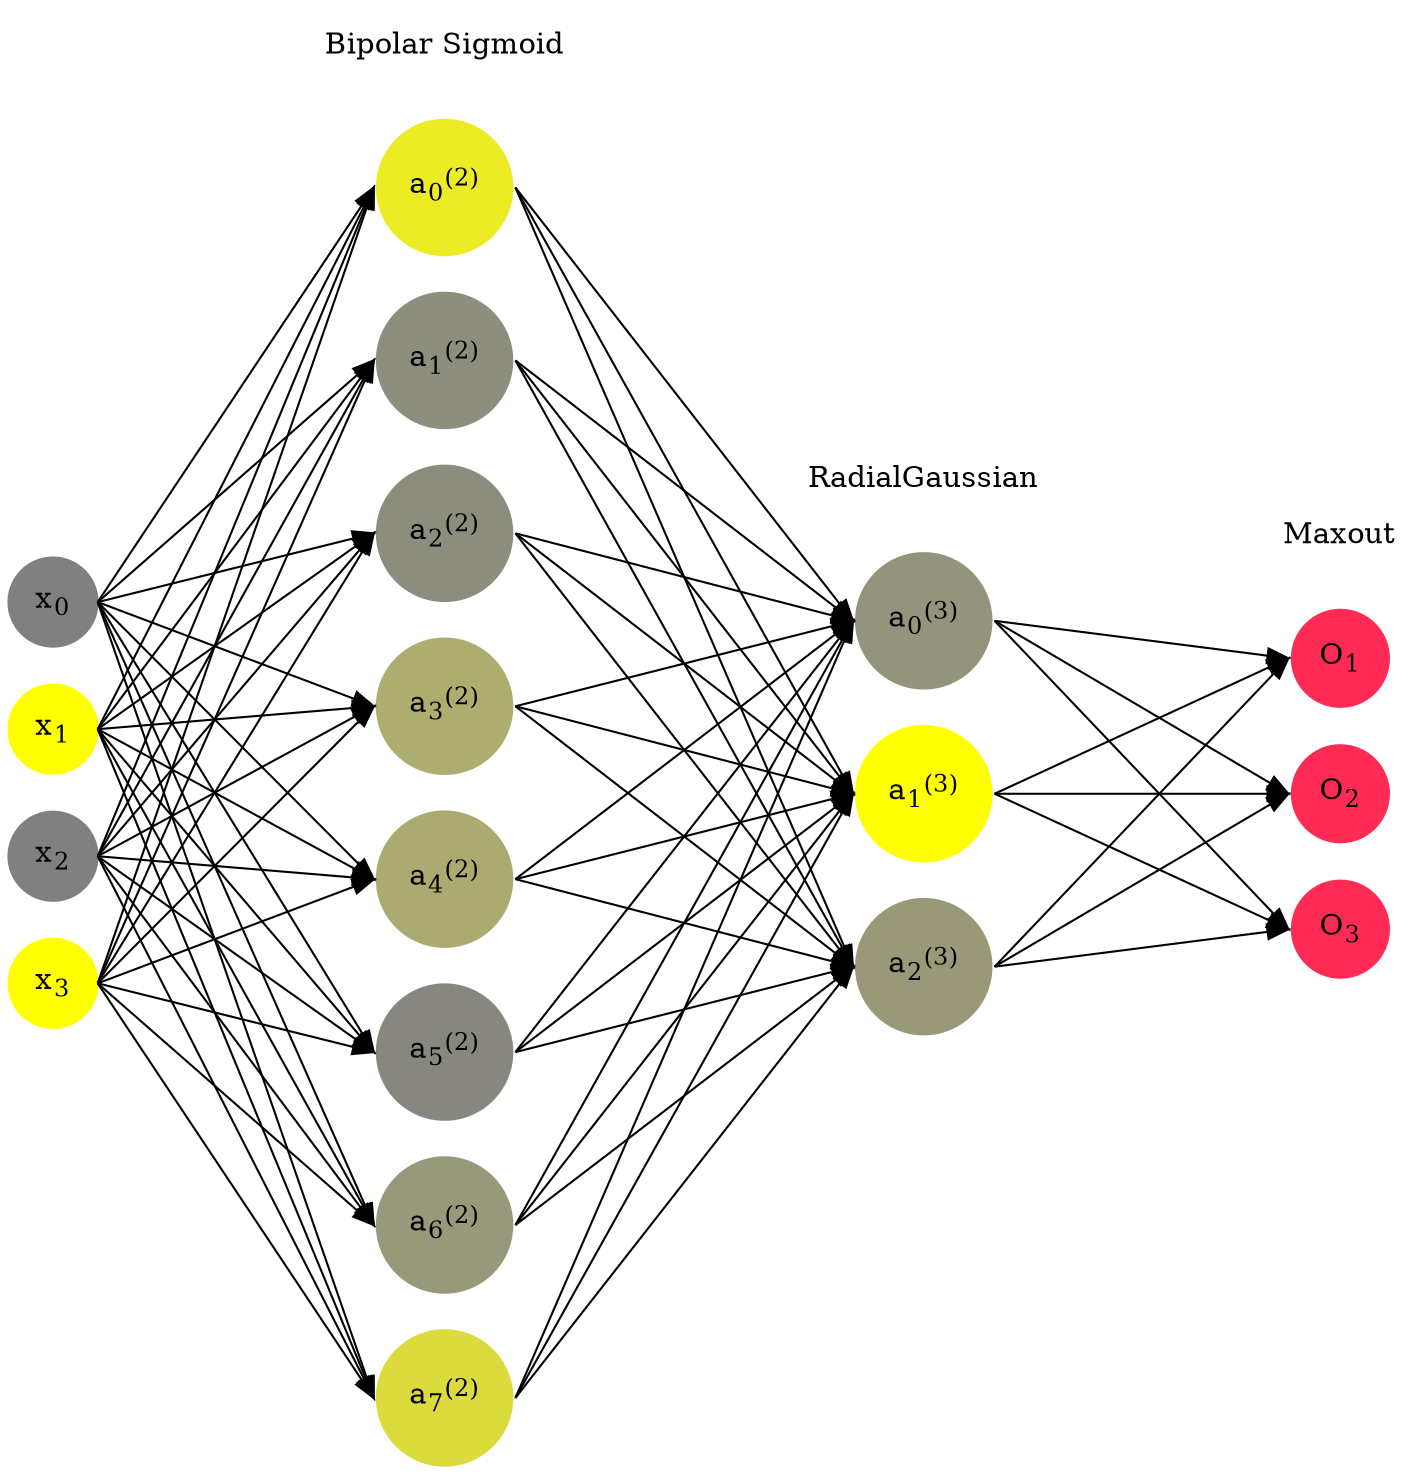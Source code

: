 digraph G {
	rankdir = LR;
	splines=false;
	edge[style=invis];
	ranksep= 1.4;
	{
	node [shape=circle, color="0.1667, 0.0, 0.5", style=filled, fillcolor="0.1667, 0.0, 0.5"];
	x0 [label=<x<sub>0</sub>>];
	}
	{
	node [shape=circle, color="0.1667, 1.0, 1.0", style=filled, fillcolor="0.1667, 1.0, 1.0"];
	x1 [label=<x<sub>1</sub>>];
	}
	{
	node [shape=circle, color="0.1667, 0.0, 0.5", style=filled, fillcolor="0.1667, 0.0, 0.5"];
	x2 [label=<x<sub>2</sub>>];
	}
	{
	node [shape=circle, color="0.1667, 1.0, 1.0", style=filled, fillcolor="0.1667, 1.0, 1.0"];
	x3 [label=<x<sub>3</sub>>];
	}
	{
	node [shape=circle, color="0.1667, 0.846546, 0.923273", style=filled, fillcolor="0.1667, 0.846546, 0.923273"];
	a02 [label=<a<sub>0</sub><sup>(2)</sup>>];
	}
	{
	node [shape=circle, color="0.1667, 0.109534, 0.554767", style=filled, fillcolor="0.1667, 0.109534, 0.554767"];
	a12 [label=<a<sub>1</sub><sup>(2)</sup>>];
	}
	{
	node [shape=circle, color="0.1667, 0.104103, 0.552051", style=filled, fillcolor="0.1667, 0.104103, 0.552051"];
	a22 [label=<a<sub>2</sub><sup>(2)</sup>>];
	}
	{
	node [shape=circle, color="0.1667, 0.357308, 0.678654", style=filled, fillcolor="0.1667, 0.357308, 0.678654"];
	a32 [label=<a<sub>3</sub><sup>(2)</sup>>];
	}
	{
	node [shape=circle, color="0.1667, 0.340869, 0.670434", style=filled, fillcolor="0.1667, 0.340869, 0.670434"];
	a42 [label=<a<sub>4</sub><sup>(2)</sup>>];
	}
	{
	node [shape=circle, color="0.1667, 0.056207, 0.528104", style=filled, fillcolor="0.1667, 0.056207, 0.528104"];
	a52 [label=<a<sub>5</sub><sup>(2)</sup>>];
	}
	{
	node [shape=circle, color="0.1667, 0.195111, 0.597556", style=filled, fillcolor="0.1667, 0.195111, 0.597556"];
	a62 [label=<a<sub>6</sub><sup>(2)</sup>>];
	}
	{
	node [shape=circle, color="0.1667, 0.712749, 0.856375", style=filled, fillcolor="0.1667, 0.712749, 0.856375"];
	a72 [label=<a<sub>7</sub><sup>(2)</sup>>];
	}
	{
	node [shape=circle, color="0.1667, 0.163569, 0.581785", style=filled, fillcolor="0.1667, 0.163569, 0.581785"];
	a03 [label=<a<sub>0</sub><sup>(3)</sup>>];
	}
	{
	node [shape=circle, color="0.1667, 0.997227, 0.998613", style=filled, fillcolor="0.1667, 0.997227, 0.998613"];
	a13 [label=<a<sub>1</sub><sup>(3)</sup>>];
	}
	{
	node [shape=circle, color="0.1667, 0.201964, 0.600982", style=filled, fillcolor="0.1667, 0.201964, 0.600982"];
	a23 [label=<a<sub>2</sub><sup>(3)</sup>>];
	}
	{
	node [shape=circle, color="0.9667, 0.83, 1.0", style=filled, fillcolor="0.9667, 0.83, 1.0"];
	O1 [label=<O<sub>1</sub>>];
	}
	{
	node [shape=circle, color="0.9667, 0.83, 1.0", style=filled, fillcolor="0.9667, 0.83, 1.0"];
	O2 [label=<O<sub>2</sub>>];
	}
	{
	node [shape=circle, color="0.9667, 0.83, 1.0", style=filled, fillcolor="0.9667, 0.83, 1.0"];
	O3 [label=<O<sub>3</sub>>];
	}
	{
	rank=same;
	x0->x1->x2->x3;
	}
	{
	rank=same;
	a02->a12->a22->a32->a42->a52->a62->a72;
	}
	{
	rank=same;
	a03->a13->a23;
	}
	{
	rank=same;
	O1->O2->O3;
	}
	l1 [shape=plaintext,label="Bipolar Sigmoid"];
	l1->a02;
	{rank=same; l1;a02};
	l2 [shape=plaintext,label="RadialGaussian"];
	l2->a03;
	{rank=same; l2;a03};
	l3 [shape=plaintext,label="Maxout"];
	l3->O1;
	{rank=same; l3;O1};
edge[style=solid, tailport=e, headport=w];
	{x0;x1;x2;x3} -> {a02;a12;a22;a32;a42;a52;a62;a72};
	{a02;a12;a22;a32;a42;a52;a62;a72} -> {a03;a13;a23};
	{a03;a13;a23} -> {O1,O2,O3};
}